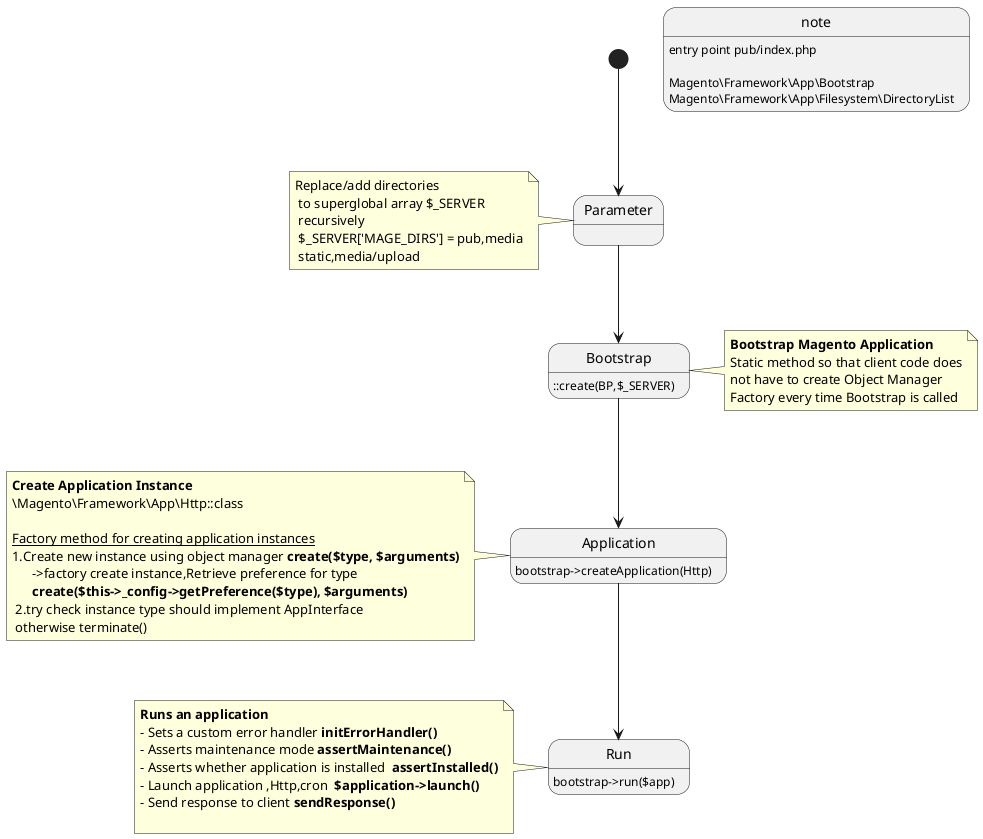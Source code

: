 @startuml

[*] --> Parameter
note : entry point pub/index.php\n\nMagento\Framework\App\Bootstrap\nMagento\Framework\App\Filesystem\DirectoryList
Parameter --> Bootstrap
note left of Parameter : Replace/add directories \n to superglobal array $_SERVER \n recursively \n $_SERVER['MAGE_DIRS'] = pub,media\n static,media/upload

Bootstrap --> Application
Bootstrap : ::create(BP,$_SERVER)

note right of Bootstrap
<b>Bootstrap Magento Application
Static method so that client code does
not have to create Object Manager
Factory every time Bootstrap is called
end note

Application : bootstrap->createApplication(Http)
note left of Application
<b>Create Application Instance
\Magento\Framework\App\Http::class

<U>Factory method for creating application instances
1.Create new instance using object manager <b>create($type, $arguments)
      ->factory create instance,Retrieve preference for type
      <b>create($this->_config->getPreference($type), $arguments)
 2.try check instance type should implement AppInterface
 otherwise terminate()
end note

Application --> Run
Run : bootstrap->run($app)
note left of Run
<b>Runs an application
- Sets a custom error handler<b> initErrorHandler()
- Asserts maintenance mode<b> assertMaintenance()
- Asserts whether application is installed <b> assertInstalled()
- Launch application ,Http,cron <b> $application->launch()
- Send response to client<b> sendResponse()

end note

@enduml
